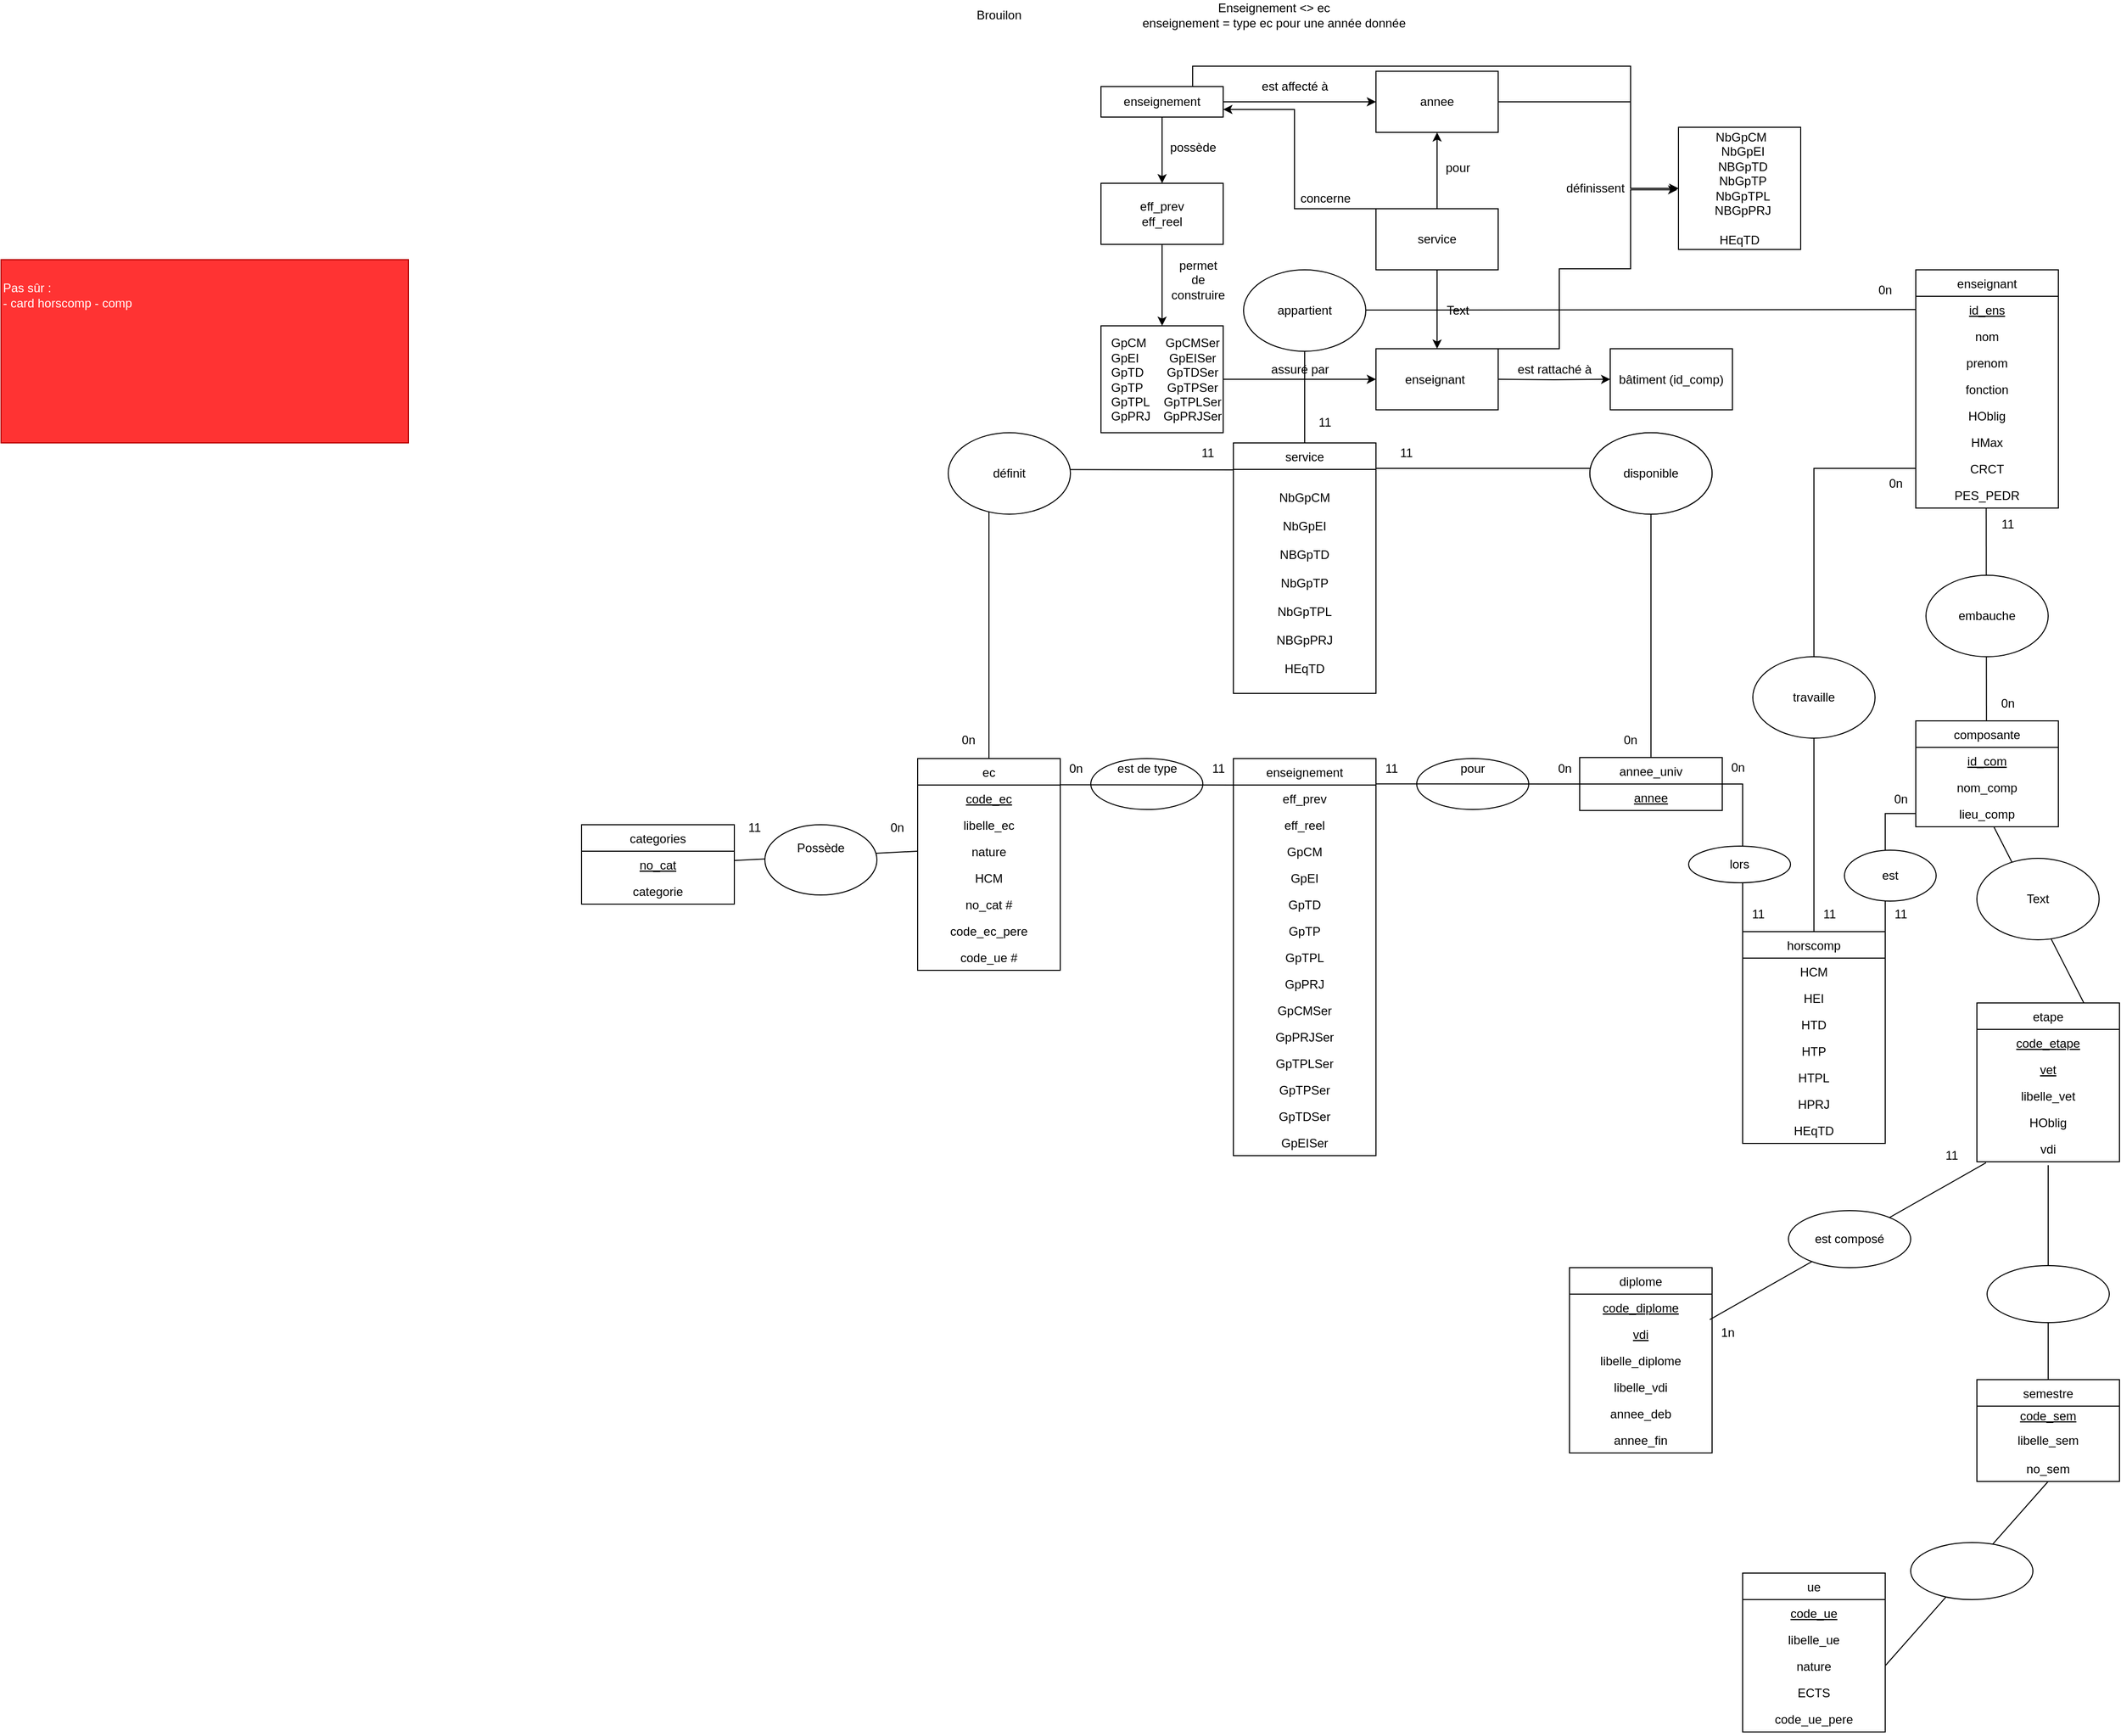 <mxfile version="13.10.3" type="github">
  <diagram id="S9MI6s02T1DH01e9y4VJ" name="Page-1">
    <mxGraphModel dx="4222" dy="1388" grid="1" gridSize="10" guides="1" tooltips="1" connect="1" arrows="1" fold="1" page="1" pageScale="1" pageWidth="827" pageHeight="1169" math="0" shadow="0">
      <root>
        <mxCell id="0" />
        <mxCell id="1" parent="0" />
        <mxCell id="fcjjXrVwIkzVA3OcvYMH-1" value="Brouilon" style="text;html=1;strokeColor=none;fillColor=none;align=center;verticalAlign=middle;whiteSpace=wrap;rounded=0;" parent="1" vertex="1">
          <mxGeometry x="20" y="20" width="40" height="20" as="geometry" />
        </mxCell>
        <mxCell id="fcjjXrVwIkzVA3OcvYMH-2" value="" style="edgeStyle=orthogonalEdgeStyle;rounded=0;orthogonalLoop=1;jettySize=auto;html=1;" parent="1" source="fcjjXrVwIkzVA3OcvYMH-4" target="fcjjXrVwIkzVA3OcvYMH-5" edge="1">
          <mxGeometry relative="1" as="geometry" />
        </mxCell>
        <mxCell id="fcjjXrVwIkzVA3OcvYMH-3" value="" style="edgeStyle=orthogonalEdgeStyle;rounded=0;orthogonalLoop=1;jettySize=auto;html=1;" parent="1" source="fcjjXrVwIkzVA3OcvYMH-4" target="fcjjXrVwIkzVA3OcvYMH-8" edge="1">
          <mxGeometry relative="1" as="geometry" />
        </mxCell>
        <mxCell id="fcjjXrVwIkzVA3OcvYMH-37" style="edgeStyle=orthogonalEdgeStyle;rounded=0;orthogonalLoop=1;jettySize=auto;html=1;exitX=0.75;exitY=0;exitDx=0;exitDy=0;entryX=0;entryY=0.5;entryDx=0;entryDy=0;" parent="1" source="fcjjXrVwIkzVA3OcvYMH-4" target="fcjjXrVwIkzVA3OcvYMH-40" edge="1">
          <mxGeometry relative="1" as="geometry">
            <mxPoint x="710" y="200" as="targetPoint" />
            <Array as="points">
              <mxPoint x="230" y="80" />
              <mxPoint x="660" y="80" />
              <mxPoint x="660" y="200" />
            </Array>
          </mxGeometry>
        </mxCell>
        <mxCell id="fcjjXrVwIkzVA3OcvYMH-4" value="enseignement" style="rounded=0;whiteSpace=wrap;html=1;" parent="1" vertex="1">
          <mxGeometry x="140" y="100" width="120" height="30" as="geometry" />
        </mxCell>
        <mxCell id="fcjjXrVwIkzVA3OcvYMH-39" style="edgeStyle=orthogonalEdgeStyle;rounded=0;orthogonalLoop=1;jettySize=auto;html=1;exitX=1;exitY=0.5;exitDx=0;exitDy=0;entryX=0;entryY=0.5;entryDx=0;entryDy=0;" parent="1" source="fcjjXrVwIkzVA3OcvYMH-5" target="fcjjXrVwIkzVA3OcvYMH-40" edge="1">
          <mxGeometry relative="1" as="geometry">
            <mxPoint x="710" y="200" as="targetPoint" />
            <Array as="points">
              <mxPoint x="660" y="115" />
              <mxPoint x="660" y="200" />
            </Array>
          </mxGeometry>
        </mxCell>
        <mxCell id="fcjjXrVwIkzVA3OcvYMH-5" value="annee" style="whiteSpace=wrap;html=1;rounded=0;" parent="1" vertex="1">
          <mxGeometry x="410" y="85" width="120" height="60" as="geometry" />
        </mxCell>
        <mxCell id="fcjjXrVwIkzVA3OcvYMH-6" value="est affecté à" style="text;html=1;align=center;verticalAlign=middle;resizable=0;points=[];autosize=1;" parent="1" vertex="1">
          <mxGeometry x="290" y="90" width="80" height="20" as="geometry" />
        </mxCell>
        <mxCell id="fcjjXrVwIkzVA3OcvYMH-7" value="" style="edgeStyle=orthogonalEdgeStyle;rounded=0;orthogonalLoop=1;jettySize=auto;html=1;" parent="1" source="fcjjXrVwIkzVA3OcvYMH-8" target="fcjjXrVwIkzVA3OcvYMH-10" edge="1">
          <mxGeometry relative="1" as="geometry" />
        </mxCell>
        <mxCell id="fcjjXrVwIkzVA3OcvYMH-8" value="&lt;div&gt;eff_prev&lt;/div&gt;&lt;div&gt;eff_reel&lt;br&gt;&lt;/div&gt;" style="whiteSpace=wrap;html=1;rounded=0;" parent="1" vertex="1">
          <mxGeometry x="140" y="195" width="120" height="60" as="geometry" />
        </mxCell>
        <mxCell id="fcjjXrVwIkzVA3OcvYMH-9" value="possède" style="text;html=1;align=center;verticalAlign=middle;resizable=0;points=[];autosize=1;" parent="1" vertex="1">
          <mxGeometry x="200" y="150" width="60" height="20" as="geometry" />
        </mxCell>
        <mxCell id="fcjjXrVwIkzVA3OcvYMH-10" value="&lt;div&gt;GpCM&lt;/div&gt;&lt;div&gt;GpEI&lt;/div&gt;&lt;div&gt;GpTD&lt;/div&gt;&lt;div&gt;GpTP&lt;/div&gt;&lt;div&gt;GpTPL&lt;/div&gt;&lt;div&gt;GpPRJ&lt;/div&gt;" style="whiteSpace=wrap;html=1;rounded=0;align=left;spacingLeft=8;" parent="1" vertex="1">
          <mxGeometry x="140" y="335" width="120" height="105" as="geometry" />
        </mxCell>
        <mxCell id="fcjjXrVwIkzVA3OcvYMH-11" value="&lt;div&gt;permet &lt;br&gt;&lt;/div&gt;&lt;div&gt;de&lt;/div&gt;&lt;div&gt; construire &lt;/div&gt;" style="text;html=1;align=center;verticalAlign=middle;resizable=0;points=[];autosize=1;" parent="1" vertex="1">
          <mxGeometry x="200" y="265" width="70" height="50" as="geometry" />
        </mxCell>
        <mxCell id="fcjjXrVwIkzVA3OcvYMH-14" value="" style="edgeStyle=orthogonalEdgeStyle;rounded=0;orthogonalLoop=1;jettySize=auto;html=1;" parent="1" target="fcjjXrVwIkzVA3OcvYMH-13" edge="1">
          <mxGeometry relative="1" as="geometry">
            <mxPoint x="530" y="387.5" as="sourcePoint" />
          </mxGeometry>
        </mxCell>
        <mxCell id="fcjjXrVwIkzVA3OcvYMH-13" value="bâtiment (id_comp)" style="whiteSpace=wrap;html=1;rounded=0;" parent="1" vertex="1">
          <mxGeometry x="640" y="357.5" width="120" height="60" as="geometry" />
        </mxCell>
        <mxCell id="fcjjXrVwIkzVA3OcvYMH-15" value="est rattaché à" style="text;html=1;align=center;verticalAlign=middle;resizable=0;points=[];autosize=1;" parent="1" vertex="1">
          <mxGeometry x="540" y="367.5" width="90" height="20" as="geometry" />
        </mxCell>
        <mxCell id="fcjjXrVwIkzVA3OcvYMH-21" value="" style="edgeStyle=orthogonalEdgeStyle;rounded=0;orthogonalLoop=1;jettySize=auto;html=1;" parent="1" source="fcjjXrVwIkzVA3OcvYMH-16" target="fcjjXrVwIkzVA3OcvYMH-20" edge="1">
          <mxGeometry relative="1" as="geometry" />
        </mxCell>
        <mxCell id="fcjjXrVwIkzVA3OcvYMH-16" value="&lt;div&gt;GpCMSer&lt;/div&gt;&lt;div&gt;GpEISer&lt;/div&gt;&lt;div&gt;GpTDSer&lt;/div&gt;&lt;div&gt;GpTPSer&lt;/div&gt;&lt;div&gt;GpTPLSer&lt;/div&gt;&lt;div&gt;GpPRJSer&lt;/div&gt;" style="text;html=1;strokeColor=none;fillColor=none;align=center;verticalAlign=middle;whiteSpace=wrap;rounded=0;" parent="1" vertex="1">
          <mxGeometry x="200" y="342.5" width="60" height="90" as="geometry" />
        </mxCell>
        <mxCell id="fcjjXrVwIkzVA3OcvYMH-38" style="edgeStyle=orthogonalEdgeStyle;rounded=0;orthogonalLoop=1;jettySize=auto;html=1;exitX=1;exitY=0;exitDx=0;exitDy=0;entryX=-0.01;entryY=0.512;entryDx=0;entryDy=0;entryPerimeter=0;" parent="1" source="fcjjXrVwIkzVA3OcvYMH-20" target="fcjjXrVwIkzVA3OcvYMH-40" edge="1">
          <mxGeometry relative="1" as="geometry">
            <mxPoint x="690" y="200" as="targetPoint" />
            <Array as="points">
              <mxPoint x="590" y="357" />
              <mxPoint x="590" y="279" />
              <mxPoint x="660" y="279" />
              <mxPoint x="660" y="201" />
            </Array>
          </mxGeometry>
        </mxCell>
        <mxCell id="fcjjXrVwIkzVA3OcvYMH-20" value="&amp;nbsp;&amp;nbsp;&amp;nbsp;&amp;nbsp;&amp;nbsp;&amp;nbsp;&amp;nbsp; enseignant" style="whiteSpace=wrap;html=1;align=left;" parent="1" vertex="1">
          <mxGeometry x="410" y="357.5" width="120" height="60" as="geometry" />
        </mxCell>
        <mxCell id="fcjjXrVwIkzVA3OcvYMH-22" value="assuré par " style="text;html=1;align=center;verticalAlign=middle;resizable=0;points=[];autosize=1;" parent="1" vertex="1">
          <mxGeometry x="300" y="367.5" width="70" height="20" as="geometry" />
        </mxCell>
        <mxCell id="fcjjXrVwIkzVA3OcvYMH-24" value="" style="edgeStyle=orthogonalEdgeStyle;rounded=0;orthogonalLoop=1;jettySize=auto;html=1;" parent="1" source="fcjjXrVwIkzVA3OcvYMH-23" target="fcjjXrVwIkzVA3OcvYMH-20" edge="1">
          <mxGeometry relative="1" as="geometry" />
        </mxCell>
        <mxCell id="fcjjXrVwIkzVA3OcvYMH-29" value="" style="edgeStyle=orthogonalEdgeStyle;rounded=0;orthogonalLoop=1;jettySize=auto;html=1;" parent="1" source="fcjjXrVwIkzVA3OcvYMH-23" target="fcjjXrVwIkzVA3OcvYMH-5" edge="1">
          <mxGeometry relative="1" as="geometry" />
        </mxCell>
        <mxCell id="fcjjXrVwIkzVA3OcvYMH-34" style="edgeStyle=orthogonalEdgeStyle;rounded=0;orthogonalLoop=1;jettySize=auto;html=1;exitX=0;exitY=0;exitDx=0;exitDy=0;entryX=1;entryY=0.75;entryDx=0;entryDy=0;" parent="1" source="fcjjXrVwIkzVA3OcvYMH-23" target="fcjjXrVwIkzVA3OcvYMH-4" edge="1">
          <mxGeometry relative="1" as="geometry">
            <mxPoint x="300" y="160" as="targetPoint" />
            <Array as="points">
              <mxPoint x="330" y="220" />
              <mxPoint x="330" y="123" />
            </Array>
          </mxGeometry>
        </mxCell>
        <mxCell id="fcjjXrVwIkzVA3OcvYMH-23" value="&lt;div align=&quot;center&quot;&gt;service&lt;/div&gt;" style="whiteSpace=wrap;html=1;align=center;" parent="1" vertex="1">
          <mxGeometry x="410" y="220" width="120" height="60" as="geometry" />
        </mxCell>
        <mxCell id="fcjjXrVwIkzVA3OcvYMH-30" value="pour" style="text;html=1;align=center;verticalAlign=middle;resizable=0;points=[];autosize=1;" parent="1" vertex="1">
          <mxGeometry x="470" y="170" width="40" height="20" as="geometry" />
        </mxCell>
        <mxCell id="fcjjXrVwIkzVA3OcvYMH-35" value="concerne" style="text;html=1;align=center;verticalAlign=middle;resizable=0;points=[];autosize=1;" parent="1" vertex="1">
          <mxGeometry x="325" y="200" width="70" height="20" as="geometry" />
        </mxCell>
        <mxCell id="fcjjXrVwIkzVA3OcvYMH-36" value="Text" style="text;html=1;align=center;verticalAlign=middle;resizable=0;points=[];autosize=1;" parent="1" vertex="1">
          <mxGeometry x="470" y="310" width="40" height="20" as="geometry" />
        </mxCell>
        <mxCell id="fcjjXrVwIkzVA3OcvYMH-40" value="&amp;nbsp;NbGpCM &lt;br&gt;&amp;nbsp; NbGpEI&lt;br&gt;&amp;nbsp; NBGpTD&lt;br&gt;&amp;nbsp; NbGpTP&lt;br&gt;&amp;nbsp; NbGpTPL&lt;br&gt;&lt;div&gt;&amp;nbsp; NBGpPRJ&lt;/div&gt;&lt;div&gt;&lt;br&gt;&lt;/div&gt;&lt;div&gt;HEqTD&lt;br&gt;&lt;/div&gt;" style="rounded=0;whiteSpace=wrap;html=1;align=center;" parent="1" vertex="1">
          <mxGeometry x="707" y="140" width="120" height="120" as="geometry" />
        </mxCell>
        <mxCell id="fcjjXrVwIkzVA3OcvYMH-41" value="définissent" style="text;html=1;align=center;verticalAlign=middle;resizable=0;points=[];autosize=1;" parent="1" vertex="1">
          <mxGeometry x="590" y="190" width="70" height="20" as="geometry" />
        </mxCell>
        <mxCell id="fcjjXrVwIkzVA3OcvYMH-42" value="Enseignement &amp;lt;&amp;gt; ec&lt;br&gt;enseignement = type ec pour une année donnée&lt;br&gt; " style="text;html=1;strokeColor=none;fillColor=none;align=center;verticalAlign=middle;whiteSpace=wrap;rounded=0;" parent="1" vertex="1">
          <mxGeometry x="160" y="20" width="300" height="20" as="geometry" />
        </mxCell>
        <mxCell id="sm2VLhsxw18HSgWIhHCW-1" value="categories" style="swimlane;fontStyle=0;childLayout=stackLayout;horizontal=1;startSize=26;fillColor=none;horizontalStack=0;resizeParent=1;resizeParentMax=0;resizeLast=0;collapsible=1;marginBottom=0;" vertex="1" parent="1">
          <mxGeometry x="-370" y="825" width="150" height="78" as="geometry">
            <mxRectangle x="420" y="80" width="90" height="26" as="alternateBounds" />
          </mxGeometry>
        </mxCell>
        <mxCell id="sm2VLhsxw18HSgWIhHCW-2" value="no_cat" style="text;strokeColor=none;fillColor=none;align=center;verticalAlign=top;spacingLeft=4;spacingRight=4;overflow=hidden;rotatable=0;points=[[0,0.5],[1,0.5]];portConstraint=eastwest;fontStyle=4" vertex="1" parent="sm2VLhsxw18HSgWIhHCW-1">
          <mxGeometry y="26" width="150" height="26" as="geometry" />
        </mxCell>
        <mxCell id="sm2VLhsxw18HSgWIhHCW-3" value="categorie" style="text;strokeColor=none;fillColor=none;align=center;verticalAlign=top;spacingLeft=4;spacingRight=4;overflow=hidden;rotatable=0;points=[[0,0.5],[1,0.5]];portConstraint=eastwest;" vertex="1" parent="sm2VLhsxw18HSgWIhHCW-1">
          <mxGeometry y="52" width="150" height="26" as="geometry" />
        </mxCell>
        <mxCell id="sm2VLhsxw18HSgWIhHCW-4" style="edgeStyle=orthogonalEdgeStyle;rounded=0;orthogonalLoop=1;jettySize=auto;html=1;exitX=1;exitY=0.5;exitDx=0;exitDy=0;entryX=0;entryY=0;entryDx=0;entryDy=0;endArrow=none;endFill=0;" edge="1" parent="1" source="sm2VLhsxw18HSgWIhHCW-5" target="sm2VLhsxw18HSgWIhHCW-46">
          <mxGeometry relative="1" as="geometry" />
        </mxCell>
        <mxCell id="sm2VLhsxw18HSgWIhHCW-5" value="annee_univ" style="swimlane;fontStyle=0;childLayout=stackLayout;horizontal=1;startSize=26;fillColor=none;horizontalStack=0;resizeParent=1;resizeParentMax=0;resizeLast=0;collapsible=1;marginBottom=0;align=center;" vertex="1" parent="1">
          <mxGeometry x="610" y="759" width="140" height="52" as="geometry" />
        </mxCell>
        <mxCell id="sm2VLhsxw18HSgWIhHCW-6" value="annee" style="text;strokeColor=none;fillColor=none;align=center;verticalAlign=top;spacingLeft=4;spacingRight=4;overflow=hidden;rotatable=0;points=[[0,0.5],[1,0.5]];portConstraint=eastwest;fontStyle=4;strokeWidth=1;horizontal=1;" vertex="1" parent="sm2VLhsxw18HSgWIhHCW-5">
          <mxGeometry y="26" width="140" height="26" as="geometry" />
        </mxCell>
        <mxCell id="sm2VLhsxw18HSgWIhHCW-7" value="ec" style="swimlane;fontStyle=0;childLayout=stackLayout;horizontal=1;startSize=26;fillColor=none;horizontalStack=0;resizeParent=1;resizeParentMax=0;resizeLast=0;collapsible=1;marginBottom=0;strokeWidth=1;fontColor=#000000;align=center;" vertex="1" parent="1">
          <mxGeometry x="-40" y="760" width="140" height="208" as="geometry" />
        </mxCell>
        <mxCell id="sm2VLhsxw18HSgWIhHCW-8" value="code_ec" style="text;strokeColor=none;fillColor=none;align=center;verticalAlign=top;spacingLeft=4;spacingRight=4;overflow=hidden;rotatable=0;points=[[0,0.5],[1,0.5]];portConstraint=eastwest;fontStyle=4" vertex="1" parent="sm2VLhsxw18HSgWIhHCW-7">
          <mxGeometry y="26" width="140" height="26" as="geometry" />
        </mxCell>
        <mxCell id="sm2VLhsxw18HSgWIhHCW-9" value="libelle_ec" style="text;strokeColor=none;fillColor=none;align=center;verticalAlign=top;spacingLeft=4;spacingRight=4;overflow=hidden;rotatable=0;points=[[0,0.5],[1,0.5]];portConstraint=eastwest;fontStyle=0" vertex="1" parent="sm2VLhsxw18HSgWIhHCW-7">
          <mxGeometry y="52" width="140" height="26" as="geometry" />
        </mxCell>
        <mxCell id="sm2VLhsxw18HSgWIhHCW-10" value="nature" style="text;strokeColor=none;fillColor=none;align=center;verticalAlign=top;spacingLeft=4;spacingRight=4;overflow=hidden;rotatable=0;points=[[0,0.5],[1,0.5]];portConstraint=eastwest;" vertex="1" parent="sm2VLhsxw18HSgWIhHCW-7">
          <mxGeometry y="78" width="140" height="26" as="geometry" />
        </mxCell>
        <mxCell id="sm2VLhsxw18HSgWIhHCW-11" value="HCM" style="text;strokeColor=none;fillColor=none;align=center;verticalAlign=top;spacingLeft=4;spacingRight=4;overflow=hidden;rotatable=0;points=[[0,0.5],[1,0.5]];portConstraint=eastwest;" vertex="1" parent="sm2VLhsxw18HSgWIhHCW-7">
          <mxGeometry y="104" width="140" height="26" as="geometry" />
        </mxCell>
        <mxCell id="sm2VLhsxw18HSgWIhHCW-12" value="no_cat #" style="text;strokeColor=none;fillColor=none;align=center;verticalAlign=top;spacingLeft=4;spacingRight=4;overflow=hidden;rotatable=0;points=[[0,0.5],[1,0.5]];portConstraint=eastwest;" vertex="1" parent="sm2VLhsxw18HSgWIhHCW-7">
          <mxGeometry y="130" width="140" height="26" as="geometry" />
        </mxCell>
        <mxCell id="sm2VLhsxw18HSgWIhHCW-13" value="code_ec_pere" style="text;strokeColor=none;fillColor=none;align=center;verticalAlign=top;spacingLeft=4;spacingRight=4;overflow=hidden;rotatable=0;points=[[0,0.5],[1,0.5]];portConstraint=eastwest;" vertex="1" parent="sm2VLhsxw18HSgWIhHCW-7">
          <mxGeometry y="156" width="140" height="26" as="geometry" />
        </mxCell>
        <mxCell id="sm2VLhsxw18HSgWIhHCW-14" value="code_ue #" style="text;strokeColor=none;fillColor=none;align=center;verticalAlign=top;spacingLeft=4;spacingRight=4;overflow=hidden;rotatable=0;points=[[0,0.5],[1,0.5]];portConstraint=eastwest;" vertex="1" parent="sm2VLhsxw18HSgWIhHCW-7">
          <mxGeometry y="182" width="140" height="26" as="geometry" />
        </mxCell>
        <mxCell id="sm2VLhsxw18HSgWIhHCW-15" value="diplome" style="swimlane;fontStyle=0;childLayout=stackLayout;horizontal=1;startSize=26;fillColor=none;horizontalStack=0;resizeParent=1;resizeParentMax=0;resizeLast=0;collapsible=1;marginBottom=0;strokeWidth=1;fontColor=#000000;align=center;" vertex="1" parent="1">
          <mxGeometry x="600" y="1260" width="140" height="182" as="geometry">
            <mxRectangle x="430" y="670" width="70" height="26" as="alternateBounds" />
          </mxGeometry>
        </mxCell>
        <mxCell id="sm2VLhsxw18HSgWIhHCW-16" value="code_diplome" style="text;strokeColor=none;fillColor=none;align=center;verticalAlign=top;spacingLeft=4;spacingRight=4;overflow=hidden;rotatable=0;points=[[0,0.5],[1,0.5]];portConstraint=eastwest;fontStyle=4" vertex="1" parent="sm2VLhsxw18HSgWIhHCW-15">
          <mxGeometry y="26" width="140" height="26" as="geometry" />
        </mxCell>
        <mxCell id="sm2VLhsxw18HSgWIhHCW-17" value="vdi" style="text;strokeColor=none;fillColor=none;align=center;verticalAlign=top;spacingLeft=4;spacingRight=4;overflow=hidden;rotatable=0;points=[[0,0.5],[1,0.5]];portConstraint=eastwest;fontStyle=4" vertex="1" parent="sm2VLhsxw18HSgWIhHCW-15">
          <mxGeometry y="52" width="140" height="26" as="geometry" />
        </mxCell>
        <mxCell id="sm2VLhsxw18HSgWIhHCW-18" value="libelle_diplome" style="text;strokeColor=none;fillColor=none;align=center;verticalAlign=top;spacingLeft=4;spacingRight=4;overflow=hidden;rotatable=0;points=[[0,0.5],[1,0.5]];portConstraint=eastwest;" vertex="1" parent="sm2VLhsxw18HSgWIhHCW-15">
          <mxGeometry y="78" width="140" height="26" as="geometry" />
        </mxCell>
        <mxCell id="sm2VLhsxw18HSgWIhHCW-19" value="libelle_vdi" style="text;strokeColor=none;fillColor=none;align=center;verticalAlign=top;spacingLeft=4;spacingRight=4;overflow=hidden;rotatable=0;points=[[0,0.5],[1,0.5]];portConstraint=eastwest;" vertex="1" parent="sm2VLhsxw18HSgWIhHCW-15">
          <mxGeometry y="104" width="140" height="26" as="geometry" />
        </mxCell>
        <mxCell id="sm2VLhsxw18HSgWIhHCW-20" value="annee_deb" style="text;strokeColor=none;fillColor=none;align=center;verticalAlign=top;spacingLeft=4;spacingRight=4;overflow=hidden;rotatable=0;points=[[0,0.5],[1,0.5]];portConstraint=eastwest;" vertex="1" parent="sm2VLhsxw18HSgWIhHCW-15">
          <mxGeometry y="130" width="140" height="26" as="geometry" />
        </mxCell>
        <mxCell id="sm2VLhsxw18HSgWIhHCW-21" value="annee_fin" style="text;strokeColor=none;fillColor=none;align=center;verticalAlign=top;spacingLeft=4;spacingRight=4;overflow=hidden;rotatable=0;points=[[0,0.5],[1,0.5]];portConstraint=eastwest;" vertex="1" parent="sm2VLhsxw18HSgWIhHCW-15">
          <mxGeometry y="156" width="140" height="26" as="geometry" />
        </mxCell>
        <mxCell id="sm2VLhsxw18HSgWIhHCW-22" value="enseignant" style="swimlane;fontStyle=0;childLayout=stackLayout;horizontal=1;startSize=26;fillColor=none;horizontalStack=0;resizeParent=1;resizeParentMax=0;resizeLast=0;collapsible=1;marginBottom=0;strokeWidth=1;fontColor=#000000;align=center;" vertex="1" parent="1">
          <mxGeometry x="940" y="280" width="140" height="234" as="geometry" />
        </mxCell>
        <mxCell id="sm2VLhsxw18HSgWIhHCW-23" value="id_ens" style="text;strokeColor=none;fillColor=none;align=center;verticalAlign=top;spacingLeft=4;spacingRight=4;overflow=hidden;rotatable=0;points=[[0,0.5],[1,0.5]];portConstraint=eastwest;fontStyle=4" vertex="1" parent="sm2VLhsxw18HSgWIhHCW-22">
          <mxGeometry y="26" width="140" height="26" as="geometry" />
        </mxCell>
        <mxCell id="sm2VLhsxw18HSgWIhHCW-24" value="nom" style="text;strokeColor=none;fillColor=none;align=center;verticalAlign=top;spacingLeft=4;spacingRight=4;overflow=hidden;rotatable=0;points=[[0,0.5],[1,0.5]];portConstraint=eastwest;fontStyle=0" vertex="1" parent="sm2VLhsxw18HSgWIhHCW-22">
          <mxGeometry y="52" width="140" height="26" as="geometry" />
        </mxCell>
        <mxCell id="sm2VLhsxw18HSgWIhHCW-25" value="prenom" style="text;strokeColor=none;fillColor=none;align=center;verticalAlign=top;spacingLeft=4;spacingRight=4;overflow=hidden;rotatable=0;points=[[0,0.5],[1,0.5]];portConstraint=eastwest;" vertex="1" parent="sm2VLhsxw18HSgWIhHCW-22">
          <mxGeometry y="78" width="140" height="26" as="geometry" />
        </mxCell>
        <mxCell id="sm2VLhsxw18HSgWIhHCW-26" value="fonction" style="text;strokeColor=none;fillColor=none;align=center;verticalAlign=top;spacingLeft=4;spacingRight=4;overflow=hidden;rotatable=0;points=[[0,0.5],[1,0.5]];portConstraint=eastwest;" vertex="1" parent="sm2VLhsxw18HSgWIhHCW-22">
          <mxGeometry y="104" width="140" height="26" as="geometry" />
        </mxCell>
        <mxCell id="sm2VLhsxw18HSgWIhHCW-27" value="HOblig" style="text;strokeColor=none;fillColor=none;align=center;verticalAlign=top;spacingLeft=4;spacingRight=4;overflow=hidden;rotatable=0;points=[[0,0.5],[1,0.5]];portConstraint=eastwest;" vertex="1" parent="sm2VLhsxw18HSgWIhHCW-22">
          <mxGeometry y="130" width="140" height="26" as="geometry" />
        </mxCell>
        <mxCell id="sm2VLhsxw18HSgWIhHCW-28" value="HMax" style="text;strokeColor=none;fillColor=none;align=center;verticalAlign=top;spacingLeft=4;spacingRight=4;overflow=hidden;rotatable=0;points=[[0,0.5],[1,0.5]];portConstraint=eastwest;" vertex="1" parent="sm2VLhsxw18HSgWIhHCW-22">
          <mxGeometry y="156" width="140" height="26" as="geometry" />
        </mxCell>
        <mxCell id="sm2VLhsxw18HSgWIhHCW-29" value="CRCT" style="text;strokeColor=none;fillColor=none;align=center;verticalAlign=top;spacingLeft=4;spacingRight=4;overflow=hidden;rotatable=0;points=[[0,0.5],[1,0.5]];portConstraint=eastwest;" vertex="1" parent="sm2VLhsxw18HSgWIhHCW-22">
          <mxGeometry y="182" width="140" height="26" as="geometry" />
        </mxCell>
        <mxCell id="sm2VLhsxw18HSgWIhHCW-30" value="PES_PEDR" style="text;strokeColor=none;fillColor=none;align=center;verticalAlign=top;spacingLeft=4;spacingRight=4;overflow=hidden;rotatable=0;points=[[0,0.5],[1,0.5]];portConstraint=eastwest;" vertex="1" parent="sm2VLhsxw18HSgWIhHCW-22">
          <mxGeometry y="208" width="140" height="26" as="geometry" />
        </mxCell>
        <mxCell id="sm2VLhsxw18HSgWIhHCW-31" value="enseignement" style="swimlane;fontStyle=0;childLayout=stackLayout;horizontal=1;startSize=26;fillColor=none;horizontalStack=0;resizeParent=1;resizeParentMax=0;resizeLast=0;collapsible=1;marginBottom=0;strokeWidth=1;fontColor=#000000;align=center;" vertex="1" parent="1">
          <mxGeometry x="270" y="760" width="140" height="390" as="geometry">
            <mxRectangle x="270" y="760" width="110" height="26" as="alternateBounds" />
          </mxGeometry>
        </mxCell>
        <mxCell id="sm2VLhsxw18HSgWIhHCW-32" value="eff_prev" style="text;strokeColor=none;fillColor=none;align=center;verticalAlign=top;spacingLeft=4;spacingRight=4;overflow=hidden;rotatable=0;points=[[0,0.5],[1,0.5]];portConstraint=eastwest;" vertex="1" parent="sm2VLhsxw18HSgWIhHCW-31">
          <mxGeometry y="26" width="140" height="26" as="geometry" />
        </mxCell>
        <mxCell id="sm2VLhsxw18HSgWIhHCW-33" value="eff_reel" style="text;strokeColor=none;fillColor=none;align=center;verticalAlign=top;spacingLeft=4;spacingRight=4;overflow=hidden;rotatable=0;points=[[0,0.5],[1,0.5]];portConstraint=eastwest;" vertex="1" parent="sm2VLhsxw18HSgWIhHCW-31">
          <mxGeometry y="52" width="140" height="26" as="geometry" />
        </mxCell>
        <mxCell id="sm2VLhsxw18HSgWIhHCW-34" value="GpCM" style="text;strokeColor=none;fillColor=none;align=center;verticalAlign=top;spacingLeft=4;spacingRight=4;overflow=hidden;rotatable=0;points=[[0,0.5],[1,0.5]];portConstraint=eastwest;" vertex="1" parent="sm2VLhsxw18HSgWIhHCW-31">
          <mxGeometry y="78" width="140" height="26" as="geometry" />
        </mxCell>
        <mxCell id="sm2VLhsxw18HSgWIhHCW-35" value="GpEI" style="text;strokeColor=none;fillColor=none;align=center;verticalAlign=top;spacingLeft=4;spacingRight=4;overflow=hidden;rotatable=0;points=[[0,0.5],[1,0.5]];portConstraint=eastwest;" vertex="1" parent="sm2VLhsxw18HSgWIhHCW-31">
          <mxGeometry y="104" width="140" height="26" as="geometry" />
        </mxCell>
        <mxCell id="sm2VLhsxw18HSgWIhHCW-36" value="GpTD" style="text;strokeColor=none;fillColor=none;align=center;verticalAlign=top;spacingLeft=4;spacingRight=4;overflow=hidden;rotatable=0;points=[[0,0.5],[1,0.5]];portConstraint=eastwest;" vertex="1" parent="sm2VLhsxw18HSgWIhHCW-31">
          <mxGeometry y="130" width="140" height="26" as="geometry" />
        </mxCell>
        <mxCell id="sm2VLhsxw18HSgWIhHCW-37" value="GpTP" style="text;strokeColor=none;fillColor=none;align=center;verticalAlign=top;spacingLeft=4;spacingRight=4;overflow=hidden;rotatable=0;points=[[0,0.5],[1,0.5]];portConstraint=eastwest;" vertex="1" parent="sm2VLhsxw18HSgWIhHCW-31">
          <mxGeometry y="156" width="140" height="26" as="geometry" />
        </mxCell>
        <mxCell id="sm2VLhsxw18HSgWIhHCW-38" value="GpTPL" style="text;strokeColor=none;fillColor=none;align=center;verticalAlign=top;spacingLeft=4;spacingRight=4;overflow=hidden;rotatable=0;points=[[0,0.5],[1,0.5]];portConstraint=eastwest;" vertex="1" parent="sm2VLhsxw18HSgWIhHCW-31">
          <mxGeometry y="182" width="140" height="26" as="geometry" />
        </mxCell>
        <mxCell id="sm2VLhsxw18HSgWIhHCW-39" value="GpPRJ" style="text;strokeColor=none;fillColor=none;align=center;verticalAlign=top;spacingLeft=4;spacingRight=4;overflow=hidden;rotatable=0;points=[[0,0.5],[1,0.5]];portConstraint=eastwest;" vertex="1" parent="sm2VLhsxw18HSgWIhHCW-31">
          <mxGeometry y="208" width="140" height="26" as="geometry" />
        </mxCell>
        <mxCell id="sm2VLhsxw18HSgWIhHCW-40" value="GpCMSer" style="text;strokeColor=none;fillColor=none;align=center;verticalAlign=top;spacingLeft=4;spacingRight=4;overflow=hidden;rotatable=0;points=[[0,0.5],[1,0.5]];portConstraint=eastwest;" vertex="1" parent="sm2VLhsxw18HSgWIhHCW-31">
          <mxGeometry y="234" width="140" height="26" as="geometry" />
        </mxCell>
        <mxCell id="sm2VLhsxw18HSgWIhHCW-41" value="GpPRJSer" style="text;strokeColor=none;fillColor=none;align=center;verticalAlign=top;spacingLeft=4;spacingRight=4;overflow=hidden;rotatable=0;points=[[0,0.5],[1,0.5]];portConstraint=eastwest;" vertex="1" parent="sm2VLhsxw18HSgWIhHCW-31">
          <mxGeometry y="260" width="140" height="26" as="geometry" />
        </mxCell>
        <mxCell id="sm2VLhsxw18HSgWIhHCW-42" value="GpTPLSer" style="text;strokeColor=none;fillColor=none;align=center;verticalAlign=top;spacingLeft=4;spacingRight=4;overflow=hidden;rotatable=0;points=[[0,0.5],[1,0.5]];portConstraint=eastwest;" vertex="1" parent="sm2VLhsxw18HSgWIhHCW-31">
          <mxGeometry y="286" width="140" height="26" as="geometry" />
        </mxCell>
        <mxCell id="sm2VLhsxw18HSgWIhHCW-43" value="GpTPSer" style="text;strokeColor=none;fillColor=none;align=center;verticalAlign=top;spacingLeft=4;spacingRight=4;overflow=hidden;rotatable=0;points=[[0,0.5],[1,0.5]];portConstraint=eastwest;" vertex="1" parent="sm2VLhsxw18HSgWIhHCW-31">
          <mxGeometry y="312" width="140" height="26" as="geometry" />
        </mxCell>
        <mxCell id="sm2VLhsxw18HSgWIhHCW-44" value="GpTDSer" style="text;strokeColor=none;fillColor=none;align=center;verticalAlign=top;spacingLeft=4;spacingRight=4;overflow=hidden;rotatable=0;points=[[0,0.5],[1,0.5]];portConstraint=eastwest;" vertex="1" parent="sm2VLhsxw18HSgWIhHCW-31">
          <mxGeometry y="338" width="140" height="26" as="geometry" />
        </mxCell>
        <mxCell id="sm2VLhsxw18HSgWIhHCW-45" value="GpEISer" style="text;strokeColor=none;fillColor=none;align=center;verticalAlign=top;spacingLeft=4;spacingRight=4;overflow=hidden;rotatable=0;points=[[0,0.5],[1,0.5]];portConstraint=eastwest;" vertex="1" parent="sm2VLhsxw18HSgWIhHCW-31">
          <mxGeometry y="364" width="140" height="26" as="geometry" />
        </mxCell>
        <mxCell id="sm2VLhsxw18HSgWIhHCW-46" value="horscomp" style="swimlane;fontStyle=0;childLayout=stackLayout;horizontal=1;startSize=26;fillColor=none;horizontalStack=0;resizeParent=1;resizeParentMax=0;resizeLast=0;collapsible=1;marginBottom=0;strokeWidth=1;fontColor=#000000;align=center;" vertex="1" parent="1">
          <mxGeometry x="770" y="930" width="140" height="208" as="geometry" />
        </mxCell>
        <mxCell id="sm2VLhsxw18HSgWIhHCW-47" value="HCM" style="text;strokeColor=none;fillColor=none;align=center;verticalAlign=top;spacingLeft=4;spacingRight=4;overflow=hidden;rotatable=0;points=[[0,0.5],[1,0.5]];portConstraint=eastwest;" vertex="1" parent="sm2VLhsxw18HSgWIhHCW-46">
          <mxGeometry y="26" width="140" height="26" as="geometry" />
        </mxCell>
        <mxCell id="sm2VLhsxw18HSgWIhHCW-48" value="HEI" style="text;strokeColor=none;fillColor=none;align=center;verticalAlign=top;spacingLeft=4;spacingRight=4;overflow=hidden;rotatable=0;points=[[0,0.5],[1,0.5]];portConstraint=eastwest;" vertex="1" parent="sm2VLhsxw18HSgWIhHCW-46">
          <mxGeometry y="52" width="140" height="26" as="geometry" />
        </mxCell>
        <mxCell id="sm2VLhsxw18HSgWIhHCW-49" value="HTD" style="text;strokeColor=none;fillColor=none;align=center;verticalAlign=top;spacingLeft=4;spacingRight=4;overflow=hidden;rotatable=0;points=[[0,0.5],[1,0.5]];portConstraint=eastwest;" vertex="1" parent="sm2VLhsxw18HSgWIhHCW-46">
          <mxGeometry y="78" width="140" height="26" as="geometry" />
        </mxCell>
        <mxCell id="sm2VLhsxw18HSgWIhHCW-50" value="HTP" style="text;strokeColor=none;fillColor=none;align=center;verticalAlign=top;spacingLeft=4;spacingRight=4;overflow=hidden;rotatable=0;points=[[0,0.5],[1,0.5]];portConstraint=eastwest;" vertex="1" parent="sm2VLhsxw18HSgWIhHCW-46">
          <mxGeometry y="104" width="140" height="26" as="geometry" />
        </mxCell>
        <mxCell id="sm2VLhsxw18HSgWIhHCW-51" value="HTPL" style="text;strokeColor=none;fillColor=none;align=center;verticalAlign=top;spacingLeft=4;spacingRight=4;overflow=hidden;rotatable=0;points=[[0,0.5],[1,0.5]];portConstraint=eastwest;" vertex="1" parent="sm2VLhsxw18HSgWIhHCW-46">
          <mxGeometry y="130" width="140" height="26" as="geometry" />
        </mxCell>
        <mxCell id="sm2VLhsxw18HSgWIhHCW-52" value="HPRJ" style="text;strokeColor=none;fillColor=none;align=center;verticalAlign=top;spacingLeft=4;spacingRight=4;overflow=hidden;rotatable=0;points=[[0,0.5],[1,0.5]];portConstraint=eastwest;" vertex="1" parent="sm2VLhsxw18HSgWIhHCW-46">
          <mxGeometry y="156" width="140" height="26" as="geometry" />
        </mxCell>
        <mxCell id="sm2VLhsxw18HSgWIhHCW-53" value="HEqTD" style="text;strokeColor=none;fillColor=none;align=center;verticalAlign=top;spacingLeft=4;spacingRight=4;overflow=hidden;rotatable=0;points=[[0,0.5],[1,0.5]];portConstraint=eastwest;" vertex="1" parent="sm2VLhsxw18HSgWIhHCW-46">
          <mxGeometry y="182" width="140" height="26" as="geometry" />
        </mxCell>
        <mxCell id="sm2VLhsxw18HSgWIhHCW-54" value="semestre" style="swimlane;fontStyle=0;childLayout=stackLayout;horizontal=1;startSize=26;fillColor=none;horizontalStack=0;resizeParent=1;resizeParentMax=0;resizeLast=0;collapsible=1;marginBottom=0;" vertex="1" parent="1">
          <mxGeometry x="1000" y="1370" width="140" height="100" as="geometry" />
        </mxCell>
        <mxCell id="sm2VLhsxw18HSgWIhHCW-55" value="&lt;u&gt;code_sem&lt;/u&gt;" style="text;html=1;strokeColor=none;fillColor=none;align=center;verticalAlign=middle;whiteSpace=wrap;rounded=0;" vertex="1" parent="sm2VLhsxw18HSgWIhHCW-54">
          <mxGeometry y="26" width="140" height="20" as="geometry" />
        </mxCell>
        <mxCell id="sm2VLhsxw18HSgWIhHCW-56" value="libelle_sem&#xa;&#xa;no_sem&#xa;" style="text;strokeColor=none;fillColor=none;align=center;verticalAlign=top;spacingLeft=4;spacingRight=4;overflow=hidden;rotatable=0;points=[[0,0.5],[1,0.5]];portConstraint=eastwest;fontStyle=0" vertex="1" parent="sm2VLhsxw18HSgWIhHCW-54">
          <mxGeometry y="46" width="140" height="54" as="geometry" />
        </mxCell>
        <mxCell id="sm2VLhsxw18HSgWIhHCW-57" value="etape" style="swimlane;fontStyle=0;childLayout=stackLayout;horizontal=1;startSize=26;fillColor=none;horizontalStack=0;resizeParent=1;resizeParentMax=0;resizeLast=0;collapsible=1;marginBottom=0;strokeWidth=1;fontColor=#000000;align=center;" vertex="1" parent="1">
          <mxGeometry x="1000" y="1000" width="140" height="156" as="geometry" />
        </mxCell>
        <mxCell id="sm2VLhsxw18HSgWIhHCW-58" value="code_etape" style="text;strokeColor=none;fillColor=none;align=center;verticalAlign=top;spacingLeft=4;spacingRight=4;overflow=hidden;rotatable=0;points=[[0,0.5],[1,0.5]];portConstraint=eastwest;fontStyle=4" vertex="1" parent="sm2VLhsxw18HSgWIhHCW-57">
          <mxGeometry y="26" width="140" height="26" as="geometry" />
        </mxCell>
        <mxCell id="sm2VLhsxw18HSgWIhHCW-59" value="vet" style="text;strokeColor=none;fillColor=none;align=center;verticalAlign=top;spacingLeft=4;spacingRight=4;overflow=hidden;rotatable=0;points=[[0,0.5],[1,0.5]];portConstraint=eastwest;fontStyle=4" vertex="1" parent="sm2VLhsxw18HSgWIhHCW-57">
          <mxGeometry y="52" width="140" height="26" as="geometry" />
        </mxCell>
        <mxCell id="sm2VLhsxw18HSgWIhHCW-60" value="libelle_vet" style="text;strokeColor=none;fillColor=none;align=center;verticalAlign=top;spacingLeft=4;spacingRight=4;overflow=hidden;rotatable=0;points=[[0,0.5],[1,0.5]];portConstraint=eastwest;" vertex="1" parent="sm2VLhsxw18HSgWIhHCW-57">
          <mxGeometry y="78" width="140" height="26" as="geometry" />
        </mxCell>
        <mxCell id="sm2VLhsxw18HSgWIhHCW-61" value="HOblig" style="text;strokeColor=none;fillColor=none;align=center;verticalAlign=top;spacingLeft=4;spacingRight=4;overflow=hidden;rotatable=0;points=[[0,0.5],[1,0.5]];portConstraint=eastwest;" vertex="1" parent="sm2VLhsxw18HSgWIhHCW-57">
          <mxGeometry y="104" width="140" height="26" as="geometry" />
        </mxCell>
        <mxCell id="sm2VLhsxw18HSgWIhHCW-62" value="vdi" style="text;strokeColor=none;fillColor=none;align=center;verticalAlign=top;spacingLeft=4;spacingRight=4;overflow=hidden;rotatable=0;points=[[0,0.5],[1,0.5]];portConstraint=eastwest;" vertex="1" parent="sm2VLhsxw18HSgWIhHCW-57">
          <mxGeometry y="130" width="140" height="26" as="geometry" />
        </mxCell>
        <mxCell id="sm2VLhsxw18HSgWIhHCW-63" value="service" style="swimlane;fontStyle=0;childLayout=stackLayout;horizontal=1;startSize=26;fillColor=none;horizontalStack=0;resizeParent=1;resizeParentMax=0;resizeLast=0;collapsible=1;marginBottom=0;align=center;" vertex="1" parent="1">
          <mxGeometry x="270" y="450" width="140" height="246" as="geometry" />
        </mxCell>
        <mxCell id="sm2VLhsxw18HSgWIhHCW-64" value="&#xa;NbGpCM&#xa;&#xa;NbGpEI&#xa;&#xa;NBGpTD&#xa;&#xa;NbGpTP&#xa;&#xa;NbGpTPL&#xa;&#xa;NBGpPRJ&#xa;&#xa;HEqTD" style="text;strokeColor=none;fillColor=none;align=center;verticalAlign=top;spacingLeft=4;spacingRight=4;overflow=hidden;rotatable=0;points=[[0,0.5],[1,0.5]];portConstraint=eastwest;" vertex="1" parent="sm2VLhsxw18HSgWIhHCW-63">
          <mxGeometry y="26" width="140" height="220" as="geometry" />
        </mxCell>
        <mxCell id="sm2VLhsxw18HSgWIhHCW-65" value="" style="ellipse;whiteSpace=wrap;html=1;" vertex="1" parent="1">
          <mxGeometry x="130" y="760" width="110" height="50" as="geometry" />
        </mxCell>
        <mxCell id="sm2VLhsxw18HSgWIhHCW-66" value="" style="ellipse;whiteSpace=wrap;html=1;" vertex="1" parent="1">
          <mxGeometry x="450" y="760" width="110" height="50" as="geometry" />
        </mxCell>
        <mxCell id="sm2VLhsxw18HSgWIhHCW-67" value="" style="endArrow=none;html=1;exitX=1;exitY=0.124;exitDx=0;exitDy=0;exitPerimeter=0;entryX=0;entryY=-0.002;entryDx=0;entryDy=0;entryPerimeter=0;" edge="1" parent="1" source="sm2VLhsxw18HSgWIhHCW-7" target="sm2VLhsxw18HSgWIhHCW-32">
          <mxGeometry width="50" height="50" relative="1" as="geometry">
            <mxPoint x="90" y="820" as="sourcePoint" />
            <mxPoint x="140" y="770" as="targetPoint" />
          </mxGeometry>
        </mxCell>
        <mxCell id="sm2VLhsxw18HSgWIhHCW-68" value="" style="endArrow=none;html=1;exitX=1;exitY=0.124;exitDx=0;exitDy=0;exitPerimeter=0;entryX=0;entryY=0.5;entryDx=0;entryDy=0;" edge="1" parent="1" target="sm2VLhsxw18HSgWIhHCW-5">
          <mxGeometry width="50" height="50" relative="1" as="geometry">
            <mxPoint x="410.0" y="784.832" as="sourcePoint" />
            <mxPoint x="580" y="784.988" as="targetPoint" />
          </mxGeometry>
        </mxCell>
        <mxCell id="sm2VLhsxw18HSgWIhHCW-69" value="&lt;div&gt;est de type&lt;/div&gt;" style="text;html=1;strokeColor=none;fillColor=none;align=center;verticalAlign=middle;whiteSpace=wrap;rounded=0;" vertex="1" parent="1">
          <mxGeometry x="147.5" y="760" width="75" height="20" as="geometry" />
        </mxCell>
        <mxCell id="sm2VLhsxw18HSgWIhHCW-70" value="pour " style="text;html=1;strokeColor=none;fillColor=none;align=center;verticalAlign=middle;whiteSpace=wrap;rounded=0;" vertex="1" parent="1">
          <mxGeometry x="485" y="760" width="40" height="20" as="geometry" />
        </mxCell>
        <mxCell id="sm2VLhsxw18HSgWIhHCW-71" value="ue" style="swimlane;fontStyle=0;childLayout=stackLayout;horizontal=1;startSize=26;fillColor=none;horizontalStack=0;resizeParent=1;resizeParentMax=0;resizeLast=0;collapsible=1;marginBottom=0;align=center;" vertex="1" parent="1">
          <mxGeometry x="770" y="1560" width="140" height="156" as="geometry" />
        </mxCell>
        <mxCell id="sm2VLhsxw18HSgWIhHCW-72" value="code_ue" style="text;strokeColor=none;fillColor=none;align=center;verticalAlign=top;spacingLeft=4;spacingRight=4;overflow=hidden;rotatable=0;points=[[0,0.5],[1,0.5]];portConstraint=eastwest;fontStyle=4" vertex="1" parent="sm2VLhsxw18HSgWIhHCW-71">
          <mxGeometry y="26" width="140" height="26" as="geometry" />
        </mxCell>
        <mxCell id="sm2VLhsxw18HSgWIhHCW-73" value="libelle_ue" style="text;strokeColor=none;fillColor=none;align=center;verticalAlign=top;spacingLeft=4;spacingRight=4;overflow=hidden;rotatable=0;points=[[0,0.5],[1,0.5]];portConstraint=eastwest;" vertex="1" parent="sm2VLhsxw18HSgWIhHCW-71">
          <mxGeometry y="52" width="140" height="26" as="geometry" />
        </mxCell>
        <mxCell id="sm2VLhsxw18HSgWIhHCW-74" value="nature" style="text;strokeColor=none;fillColor=none;align=center;verticalAlign=top;spacingLeft=4;spacingRight=4;overflow=hidden;rotatable=0;points=[[0,0.5],[1,0.5]];portConstraint=eastwest;" vertex="1" parent="sm2VLhsxw18HSgWIhHCW-71">
          <mxGeometry y="78" width="140" height="26" as="geometry" />
        </mxCell>
        <mxCell id="sm2VLhsxw18HSgWIhHCW-75" value="ECTS" style="text;strokeColor=none;fillColor=none;align=center;verticalAlign=top;spacingLeft=4;spacingRight=4;overflow=hidden;rotatable=0;points=[[0,0.5],[1,0.5]];portConstraint=eastwest;" vertex="1" parent="sm2VLhsxw18HSgWIhHCW-71">
          <mxGeometry y="104" width="140" height="26" as="geometry" />
        </mxCell>
        <mxCell id="sm2VLhsxw18HSgWIhHCW-76" value="code_ue_pere" style="text;strokeColor=none;fillColor=none;align=center;verticalAlign=top;spacingLeft=4;spacingRight=4;overflow=hidden;rotatable=0;points=[[0,0.5],[1,0.5]];portConstraint=eastwest;" vertex="1" parent="sm2VLhsxw18HSgWIhHCW-71">
          <mxGeometry y="130" width="140" height="26" as="geometry" />
        </mxCell>
        <mxCell id="sm2VLhsxw18HSgWIhHCW-77" value="0n" style="text;html=1;align=center;verticalAlign=middle;resizable=0;points=[];autosize=1;" vertex="1" parent="1">
          <mxGeometry x="580" y="760" width="30" height="20" as="geometry" />
        </mxCell>
        <mxCell id="sm2VLhsxw18HSgWIhHCW-78" value="11" style="text;html=1;align=center;verticalAlign=middle;resizable=0;points=[];autosize=1;" vertex="1" parent="1">
          <mxGeometry x="410" y="760" width="30" height="20" as="geometry" />
        </mxCell>
        <mxCell id="sm2VLhsxw18HSgWIhHCW-79" value="11" style="text;html=1;align=center;verticalAlign=middle;resizable=0;points=[];autosize=1;" vertex="1" parent="1">
          <mxGeometry x="240" y="760" width="30" height="20" as="geometry" />
        </mxCell>
        <mxCell id="sm2VLhsxw18HSgWIhHCW-80" value="0n" style="text;html=1;align=center;verticalAlign=middle;resizable=0;points=[];autosize=1;" vertex="1" parent="1">
          <mxGeometry x="100" y="760" width="30" height="20" as="geometry" />
        </mxCell>
        <mxCell id="sm2VLhsxw18HSgWIhHCW-81" value="" style="endArrow=none;html=1;exitX=0.5;exitY=0;exitDx=0;exitDy=0;" edge="1" parent="1" source="sm2VLhsxw18HSgWIhHCW-7">
          <mxGeometry width="50" height="50" relative="1" as="geometry">
            <mxPoint x="20" y="660" as="sourcePoint" />
            <mxPoint x="30.0" y="470" as="targetPoint" />
          </mxGeometry>
        </mxCell>
        <mxCell id="sm2VLhsxw18HSgWIhHCW-82" value="" style="endArrow=none;html=1;entryX=0;entryY=0.002;entryDx=0;entryDy=0;entryPerimeter=0;" edge="1" parent="1" target="sm2VLhsxw18HSgWIhHCW-64">
          <mxGeometry width="50" height="50" relative="1" as="geometry">
            <mxPoint x="30.0" y="476" as="sourcePoint" />
            <mxPoint x="240" y="470" as="targetPoint" />
          </mxGeometry>
        </mxCell>
        <mxCell id="sm2VLhsxw18HSgWIhHCW-83" value="" style="endArrow=none;html=1;" edge="1" parent="1">
          <mxGeometry width="50" height="50" relative="1" as="geometry">
            <mxPoint x="680.0" y="470" as="sourcePoint" />
            <mxPoint x="680.0" y="759" as="targetPoint" />
          </mxGeometry>
        </mxCell>
        <mxCell id="sm2VLhsxw18HSgWIhHCW-84" value="" style="endArrow=none;html=1;entryX=0;entryY=0.002;entryDx=0;entryDy=0;entryPerimeter=0;" edge="1" parent="1">
          <mxGeometry width="50" height="50" relative="1" as="geometry">
            <mxPoint x="680.0" y="475" as="sourcePoint" />
            <mxPoint x="410.0" y="475" as="targetPoint" />
          </mxGeometry>
        </mxCell>
        <mxCell id="sm2VLhsxw18HSgWIhHCW-85" value="" style="ellipse;whiteSpace=wrap;html=1;" vertex="1" parent="1">
          <mxGeometry x="620" y="440" width="120" height="80" as="geometry" />
        </mxCell>
        <mxCell id="sm2VLhsxw18HSgWIhHCW-86" value="disponible" style="ellipse;whiteSpace=wrap;html=1;" vertex="1" parent="1">
          <mxGeometry x="620" y="440" width="120" height="80" as="geometry" />
        </mxCell>
        <mxCell id="sm2VLhsxw18HSgWIhHCW-87" value="définit" style="ellipse;whiteSpace=wrap;html=1;" vertex="1" parent="1">
          <mxGeometry x="-10" y="440" width="120" height="80" as="geometry" />
        </mxCell>
        <mxCell id="sm2VLhsxw18HSgWIhHCW-88" value="appartient " style="ellipse;whiteSpace=wrap;html=1;" vertex="1" parent="1">
          <mxGeometry x="280" y="280" width="120" height="80" as="geometry" />
        </mxCell>
        <mxCell id="sm2VLhsxw18HSgWIhHCW-89" value="" style="endArrow=none;html=1;exitX=0.5;exitY=0;exitDx=0;exitDy=0;entryX=0.5;entryY=1;entryDx=0;entryDy=0;" edge="1" parent="1" source="sm2VLhsxw18HSgWIhHCW-63" target="sm2VLhsxw18HSgWIhHCW-88">
          <mxGeometry width="50" height="50" relative="1" as="geometry">
            <mxPoint x="345.04" y="452.706" as="sourcePoint" />
            <mxPoint x="344.4" y="221.196" as="targetPoint" />
          </mxGeometry>
        </mxCell>
        <mxCell id="sm2VLhsxw18HSgWIhHCW-90" value="11" style="text;html=1;strokeColor=none;fillColor=none;align=center;verticalAlign=middle;whiteSpace=wrap;rounded=0;" vertex="1" parent="1">
          <mxGeometry x="225" y="450" width="40" height="20" as="geometry" />
        </mxCell>
        <mxCell id="sm2VLhsxw18HSgWIhHCW-91" value="0n" style="text;html=1;strokeColor=none;fillColor=none;align=center;verticalAlign=middle;whiteSpace=wrap;rounded=0;" vertex="1" parent="1">
          <mxGeometry x="-10" y="732" width="40" height="20" as="geometry" />
        </mxCell>
        <mxCell id="sm2VLhsxw18HSgWIhHCW-92" value="11" style="text;html=1;strokeColor=none;fillColor=none;align=center;verticalAlign=middle;whiteSpace=wrap;rounded=0;" vertex="1" parent="1">
          <mxGeometry x="420" y="450" width="40" height="20" as="geometry" />
        </mxCell>
        <mxCell id="sm2VLhsxw18HSgWIhHCW-93" value="0n" style="text;html=1;strokeColor=none;fillColor=none;align=center;verticalAlign=middle;whiteSpace=wrap;rounded=0;" vertex="1" parent="1">
          <mxGeometry x="640" y="732" width="40" height="20" as="geometry" />
        </mxCell>
        <mxCell id="sm2VLhsxw18HSgWIhHCW-94" value="0n" style="text;html=1;strokeColor=none;fillColor=none;align=center;verticalAlign=middle;whiteSpace=wrap;rounded=0;" vertex="1" parent="1">
          <mxGeometry x="890" y="290" width="40" height="20" as="geometry" />
        </mxCell>
        <mxCell id="sm2VLhsxw18HSgWIhHCW-95" value="11" style="text;html=1;strokeColor=none;fillColor=none;align=center;verticalAlign=middle;whiteSpace=wrap;rounded=0;" vertex="1" parent="1">
          <mxGeometry x="340" y="420" width="40" height="20" as="geometry" />
        </mxCell>
        <mxCell id="sm2VLhsxw18HSgWIhHCW-96" value="composante" style="swimlane;fontStyle=0;childLayout=stackLayout;horizontal=1;startSize=26;fillColor=none;horizontalStack=0;resizeParent=1;resizeParentMax=0;resizeLast=0;collapsible=1;marginBottom=0;strokeWidth=1;fontColor=#000000;align=center;" vertex="1" parent="1">
          <mxGeometry x="940" y="723" width="140" height="104" as="geometry" />
        </mxCell>
        <mxCell id="sm2VLhsxw18HSgWIhHCW-97" value="id_com" style="text;strokeColor=none;fillColor=none;align=center;verticalAlign=top;spacingLeft=4;spacingRight=4;overflow=hidden;rotatable=0;points=[[0,0.5],[1,0.5]];portConstraint=eastwest;fontStyle=4" vertex="1" parent="sm2VLhsxw18HSgWIhHCW-96">
          <mxGeometry y="26" width="140" height="26" as="geometry" />
        </mxCell>
        <mxCell id="sm2VLhsxw18HSgWIhHCW-98" value="nom_comp" style="text;strokeColor=none;fillColor=none;align=center;verticalAlign=top;spacingLeft=4;spacingRight=4;overflow=hidden;rotatable=0;points=[[0,0.5],[1,0.5]];portConstraint=eastwest;" vertex="1" parent="sm2VLhsxw18HSgWIhHCW-96">
          <mxGeometry y="52" width="140" height="26" as="geometry" />
        </mxCell>
        <mxCell id="sm2VLhsxw18HSgWIhHCW-99" value="lieu_comp" style="text;strokeColor=none;fillColor=none;align=center;verticalAlign=top;spacingLeft=4;spacingRight=4;overflow=hidden;rotatable=0;points=[[0,0.5],[1,0.5]];portConstraint=eastwest;" vertex="1" parent="sm2VLhsxw18HSgWIhHCW-96">
          <mxGeometry y="78" width="140" height="26" as="geometry" />
        </mxCell>
        <mxCell id="sm2VLhsxw18HSgWIhHCW-100" value="" style="endArrow=none;html=1;entryX=0;entryY=0.002;entryDx=0;entryDy=0;entryPerimeter=0;exitX=0;exitY=0.5;exitDx=0;exitDy=0;" edge="1" parent="1" source="sm2VLhsxw18HSgWIhHCW-23">
          <mxGeometry width="50" height="50" relative="1" as="geometry">
            <mxPoint x="670" y="319.5" as="sourcePoint" />
            <mxPoint x="400.0" y="319.5" as="targetPoint" />
          </mxGeometry>
        </mxCell>
        <mxCell id="sm2VLhsxw18HSgWIhHCW-101" value="" style="endArrow=none;html=1;exitX=0.494;exitY=1.015;exitDx=0;exitDy=0;exitPerimeter=0;" edge="1" parent="1" source="sm2VLhsxw18HSgWIhHCW-30">
          <mxGeometry width="50" height="50" relative="1" as="geometry">
            <mxPoint x="1009" y="520" as="sourcePoint" />
            <mxPoint x="1009.41" y="723" as="targetPoint" />
          </mxGeometry>
        </mxCell>
        <mxCell id="sm2VLhsxw18HSgWIhHCW-102" value="embauche" style="ellipse;whiteSpace=wrap;html=1;" vertex="1" parent="1">
          <mxGeometry x="950" y="580" width="120" height="80" as="geometry" />
        </mxCell>
        <mxCell id="sm2VLhsxw18HSgWIhHCW-103" value="0n" style="text;html=1;align=center;verticalAlign=middle;resizable=0;points=[];autosize=1;" vertex="1" parent="1">
          <mxGeometry x="1015" y="696" width="30" height="20" as="geometry" />
        </mxCell>
        <mxCell id="sm2VLhsxw18HSgWIhHCW-104" value="11" style="text;html=1;align=center;verticalAlign=middle;resizable=0;points=[];autosize=1;" vertex="1" parent="1">
          <mxGeometry x="1015" y="520" width="30" height="20" as="geometry" />
        </mxCell>
        <mxCell id="sm2VLhsxw18HSgWIhHCW-105" style="edgeStyle=orthogonalEdgeStyle;rounded=0;orthogonalLoop=1;jettySize=auto;html=1;exitX=0;exitY=0.5;exitDx=0;exitDy=0;entryX=1;entryY=0;entryDx=0;entryDy=0;endArrow=none;endFill=0;" edge="1" parent="1" source="sm2VLhsxw18HSgWIhHCW-99" target="sm2VLhsxw18HSgWIhHCW-46">
          <mxGeometry relative="1" as="geometry" />
        </mxCell>
        <mxCell id="sm2VLhsxw18HSgWIhHCW-106" style="edgeStyle=orthogonalEdgeStyle;rounded=0;orthogonalLoop=1;jettySize=auto;html=1;exitX=0;exitY=0.5;exitDx=0;exitDy=0;entryX=0.5;entryY=0;entryDx=0;entryDy=0;endArrow=none;endFill=0;" edge="1" parent="1" source="sm2VLhsxw18HSgWIhHCW-29" target="sm2VLhsxw18HSgWIhHCW-46">
          <mxGeometry relative="1" as="geometry" />
        </mxCell>
        <mxCell id="sm2VLhsxw18HSgWIhHCW-107" value="travaille" style="ellipse;whiteSpace=wrap;html=1;" vertex="1" parent="1">
          <mxGeometry x="780" y="660" width="120" height="80" as="geometry" />
        </mxCell>
        <mxCell id="sm2VLhsxw18HSgWIhHCW-108" value="lors" style="ellipse;whiteSpace=wrap;html=1;" vertex="1" parent="1">
          <mxGeometry x="717" y="846" width="100" height="36" as="geometry" />
        </mxCell>
        <mxCell id="sm2VLhsxw18HSgWIhHCW-109" value="est" style="ellipse;whiteSpace=wrap;html=1;" vertex="1" parent="1">
          <mxGeometry x="870" y="850" width="90" height="50" as="geometry" />
        </mxCell>
        <mxCell id="sm2VLhsxw18HSgWIhHCW-110" value="" style="endArrow=none;html=1;entryX=0;entryY=0.5;entryDx=0;entryDy=0;" edge="1" parent="1" source="sm2VLhsxw18HSgWIhHCW-2" target="sm2VLhsxw18HSgWIhHCW-10">
          <mxGeometry width="50" height="50" relative="1" as="geometry">
            <mxPoint x="320" y="810" as="sourcePoint" />
            <mxPoint x="370" y="760" as="targetPoint" />
          </mxGeometry>
        </mxCell>
        <mxCell id="sm2VLhsxw18HSgWIhHCW-111" value="" style="ellipse;whiteSpace=wrap;html=1;" vertex="1" parent="1">
          <mxGeometry x="-190" y="825" width="110" height="69" as="geometry" />
        </mxCell>
        <mxCell id="sm2VLhsxw18HSgWIhHCW-112" value="Possède" style="text;html=1;strokeColor=none;fillColor=none;align=center;verticalAlign=middle;whiteSpace=wrap;rounded=0;" vertex="1" parent="1">
          <mxGeometry x="-155" y="838" width="40" height="20" as="geometry" />
        </mxCell>
        <mxCell id="sm2VLhsxw18HSgWIhHCW-113" value="11" style="text;html=1;strokeColor=none;fillColor=none;align=center;verticalAlign=middle;whiteSpace=wrap;rounded=0;" vertex="1" parent="1">
          <mxGeometry x="-220" y="818" width="40" height="20" as="geometry" />
        </mxCell>
        <mxCell id="sm2VLhsxw18HSgWIhHCW-114" value="0n" style="text;html=1;strokeColor=none;fillColor=none;align=center;verticalAlign=middle;whiteSpace=wrap;rounded=0;" vertex="1" parent="1">
          <mxGeometry x="-80" y="818" width="40" height="20" as="geometry" />
        </mxCell>
        <mxCell id="sm2VLhsxw18HSgWIhHCW-115" value="11" style="text;html=1;align=center;verticalAlign=middle;resizable=0;points=[];autosize=1;" vertex="1" parent="1">
          <mxGeometry x="770" y="903" width="30" height="20" as="geometry" />
        </mxCell>
        <mxCell id="sm2VLhsxw18HSgWIhHCW-116" value="11" style="text;html=1;align=center;verticalAlign=middle;resizable=0;points=[];autosize=1;" vertex="1" parent="1">
          <mxGeometry x="840" y="903" width="30" height="20" as="geometry" />
        </mxCell>
        <mxCell id="sm2VLhsxw18HSgWIhHCW-117" value="11" style="text;html=1;align=center;verticalAlign=middle;resizable=0;points=[];autosize=1;" vertex="1" parent="1">
          <mxGeometry x="910" y="903" width="30" height="20" as="geometry" />
        </mxCell>
        <mxCell id="sm2VLhsxw18HSgWIhHCW-118" value="" style="endArrow=none;html=1;exitX=0.75;exitY=0;exitDx=0;exitDy=0;" edge="1" parent="1" source="sm2VLhsxw18HSgWIhHCW-57" target="sm2VLhsxw18HSgWIhHCW-99">
          <mxGeometry width="50" height="50" relative="1" as="geometry">
            <mxPoint x="560" y="980" as="sourcePoint" />
            <mxPoint x="610" y="930" as="targetPoint" />
          </mxGeometry>
        </mxCell>
        <mxCell id="sm2VLhsxw18HSgWIhHCW-119" value="0n" style="text;html=1;align=center;verticalAlign=middle;resizable=0;points=[];autosize=1;" vertex="1" parent="1">
          <mxGeometry x="910" y="790" width="30" height="20" as="geometry" />
        </mxCell>
        <mxCell id="sm2VLhsxw18HSgWIhHCW-120" value="0n" style="text;html=1;align=center;verticalAlign=middle;resizable=0;points=[];autosize=1;" vertex="1" parent="1">
          <mxGeometry x="905" y="480" width="30" height="20" as="geometry" />
        </mxCell>
        <mxCell id="sm2VLhsxw18HSgWIhHCW-121" value="0n" style="text;html=1;align=center;verticalAlign=middle;resizable=0;points=[];autosize=1;" vertex="1" parent="1">
          <mxGeometry x="750" y="759" width="30" height="20" as="geometry" />
        </mxCell>
        <mxCell id="sm2VLhsxw18HSgWIhHCW-122" value="" style="ellipse;whiteSpace=wrap;html=1;" vertex="1" parent="1">
          <mxGeometry x="1000" y="858" width="120" height="80" as="geometry" />
        </mxCell>
        <mxCell id="sm2VLhsxw18HSgWIhHCW-123" value="Text" style="text;html=1;strokeColor=none;fillColor=none;align=center;verticalAlign=middle;whiteSpace=wrap;rounded=0;" vertex="1" parent="1">
          <mxGeometry x="1040" y="888" width="40" height="20" as="geometry" />
        </mxCell>
        <mxCell id="sm2VLhsxw18HSgWIhHCW-124" value="&#xa;&lt;div&gt;Pas sûr :&lt;br&gt;- card horscomp - comp&lt;/div&gt;&#xa;&#xa;" style="rounded=0;whiteSpace=wrap;html=1;strokeColor=#B20000;fontColor=#ffffff;fillColor=#FF3333;align=left;verticalAlign=top;" vertex="1" parent="1">
          <mxGeometry x="-940" y="270" width="400" height="180" as="geometry" />
        </mxCell>
        <mxCell id="sm2VLhsxw18HSgWIhHCW-125" value="" style="endArrow=none;html=1;exitX=0.984;exitY=-0.038;exitDx=0;exitDy=0;exitPerimeter=0;entryX=0.064;entryY=1.038;entryDx=0;entryDy=0;entryPerimeter=0;" edge="1" parent="1" source="sm2VLhsxw18HSgWIhHCW-17" target="sm2VLhsxw18HSgWIhHCW-62">
          <mxGeometry width="50" height="50" relative="1" as="geometry">
            <mxPoint x="340" y="1270" as="sourcePoint" />
            <mxPoint x="994.82" y="1187.564" as="targetPoint" />
          </mxGeometry>
        </mxCell>
        <mxCell id="sm2VLhsxw18HSgWIhHCW-126" value="est composé" style="ellipse;whiteSpace=wrap;html=1;" vertex="1" parent="1">
          <mxGeometry x="815" y="1204" width="120" height="56" as="geometry" />
        </mxCell>
        <mxCell id="sm2VLhsxw18HSgWIhHCW-127" value="" style="endArrow=none;html=1;exitX=1;exitY=0.5;exitDx=0;exitDy=0;entryX=0.5;entryY=1;entryDx=0;entryDy=0;" edge="1" parent="1" source="sm2VLhsxw18HSgWIhHCW-74" target="sm2VLhsxw18HSgWIhHCW-54">
          <mxGeometry width="50" height="50" relative="1" as="geometry">
            <mxPoint x="870.0" y="1654.452" as="sourcePoint" />
            <mxPoint x="1127.06" y="1531.004" as="targetPoint" />
          </mxGeometry>
        </mxCell>
        <mxCell id="sm2VLhsxw18HSgWIhHCW-128" value="" style="ellipse;whiteSpace=wrap;html=1;" vertex="1" parent="1">
          <mxGeometry x="935" y="1530" width="120" height="56" as="geometry" />
        </mxCell>
        <mxCell id="sm2VLhsxw18HSgWIhHCW-129" value="" style="endArrow=none;html=1;exitX=0.5;exitY=0;exitDx=0;exitDy=0;entryX=0.5;entryY=1.128;entryDx=0;entryDy=0;entryPerimeter=0;" edge="1" parent="1" source="sm2VLhsxw18HSgWIhHCW-54" target="sm2VLhsxw18HSgWIhHCW-62">
          <mxGeometry width="50" height="50" relative="1" as="geometry">
            <mxPoint x="921.47" y="1358" as="sourcePoint" />
            <mxPoint x="1138.53" y="1238.004" as="targetPoint" />
          </mxGeometry>
        </mxCell>
        <mxCell id="sm2VLhsxw18HSgWIhHCW-130" value="" style="ellipse;whiteSpace=wrap;html=1;" vertex="1" parent="1">
          <mxGeometry x="1010" y="1258" width="120" height="56" as="geometry" />
        </mxCell>
        <mxCell id="sm2VLhsxw18HSgWIhHCW-131" value="1n" style="text;html=1;align=center;verticalAlign=middle;resizable=0;points=[];autosize=1;" vertex="1" parent="1">
          <mxGeometry x="740" y="1314" width="30" height="20" as="geometry" />
        </mxCell>
        <mxCell id="sm2VLhsxw18HSgWIhHCW-132" value="11" style="text;html=1;align=center;verticalAlign=middle;resizable=0;points=[];autosize=1;" vertex="1" parent="1">
          <mxGeometry x="960" y="1140" width="30" height="20" as="geometry" />
        </mxCell>
      </root>
    </mxGraphModel>
  </diagram>
</mxfile>

